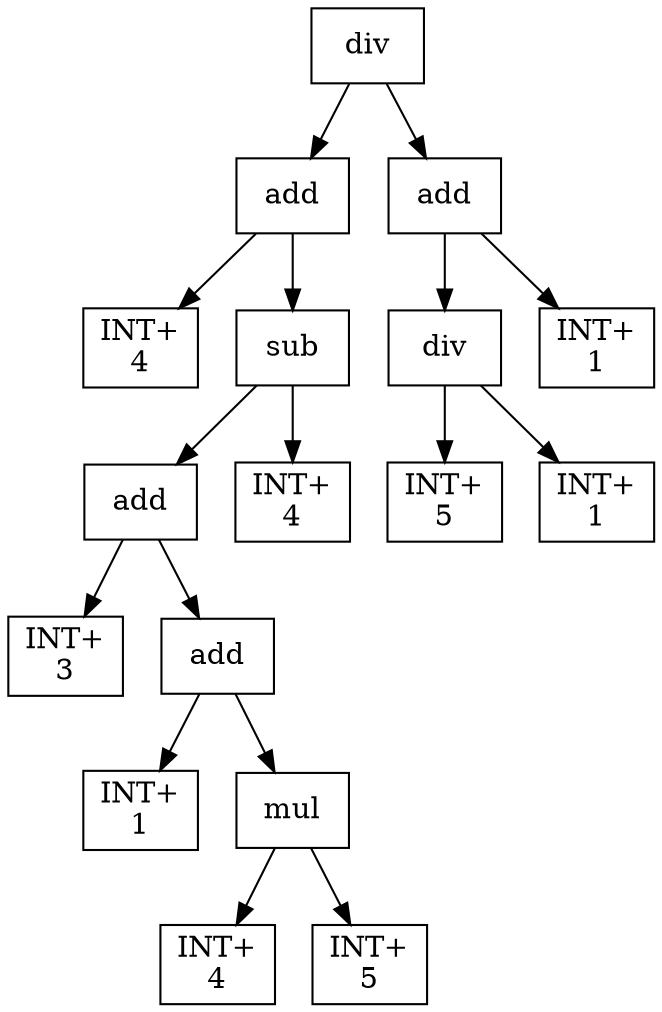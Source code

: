digraph expr {
  node [shape=box];
  n1 [label="div"];
  n2 [label="add"];
  n3 [label="INT+\n4"];
  n4 [label="sub"];
  n5 [label="add"];
  n6 [label="INT+\n3"];
  n7 [label="add"];
  n8 [label="INT+\n1"];
  n9 [label="mul"];
  n10 [label="INT+\n4"];
  n11 [label="INT+\n5"];
  n9 -> n10;
  n9 -> n11;
  n7 -> n8;
  n7 -> n9;
  n5 -> n6;
  n5 -> n7;
  n12 [label="INT+\n4"];
  n4 -> n5;
  n4 -> n12;
  n2 -> n3;
  n2 -> n4;
  n13 [label="add"];
  n14 [label="div"];
  n15 [label="INT+\n5"];
  n16 [label="INT+\n1"];
  n14 -> n15;
  n14 -> n16;
  n17 [label="INT+\n1"];
  n13 -> n14;
  n13 -> n17;
  n1 -> n2;
  n1 -> n13;
}